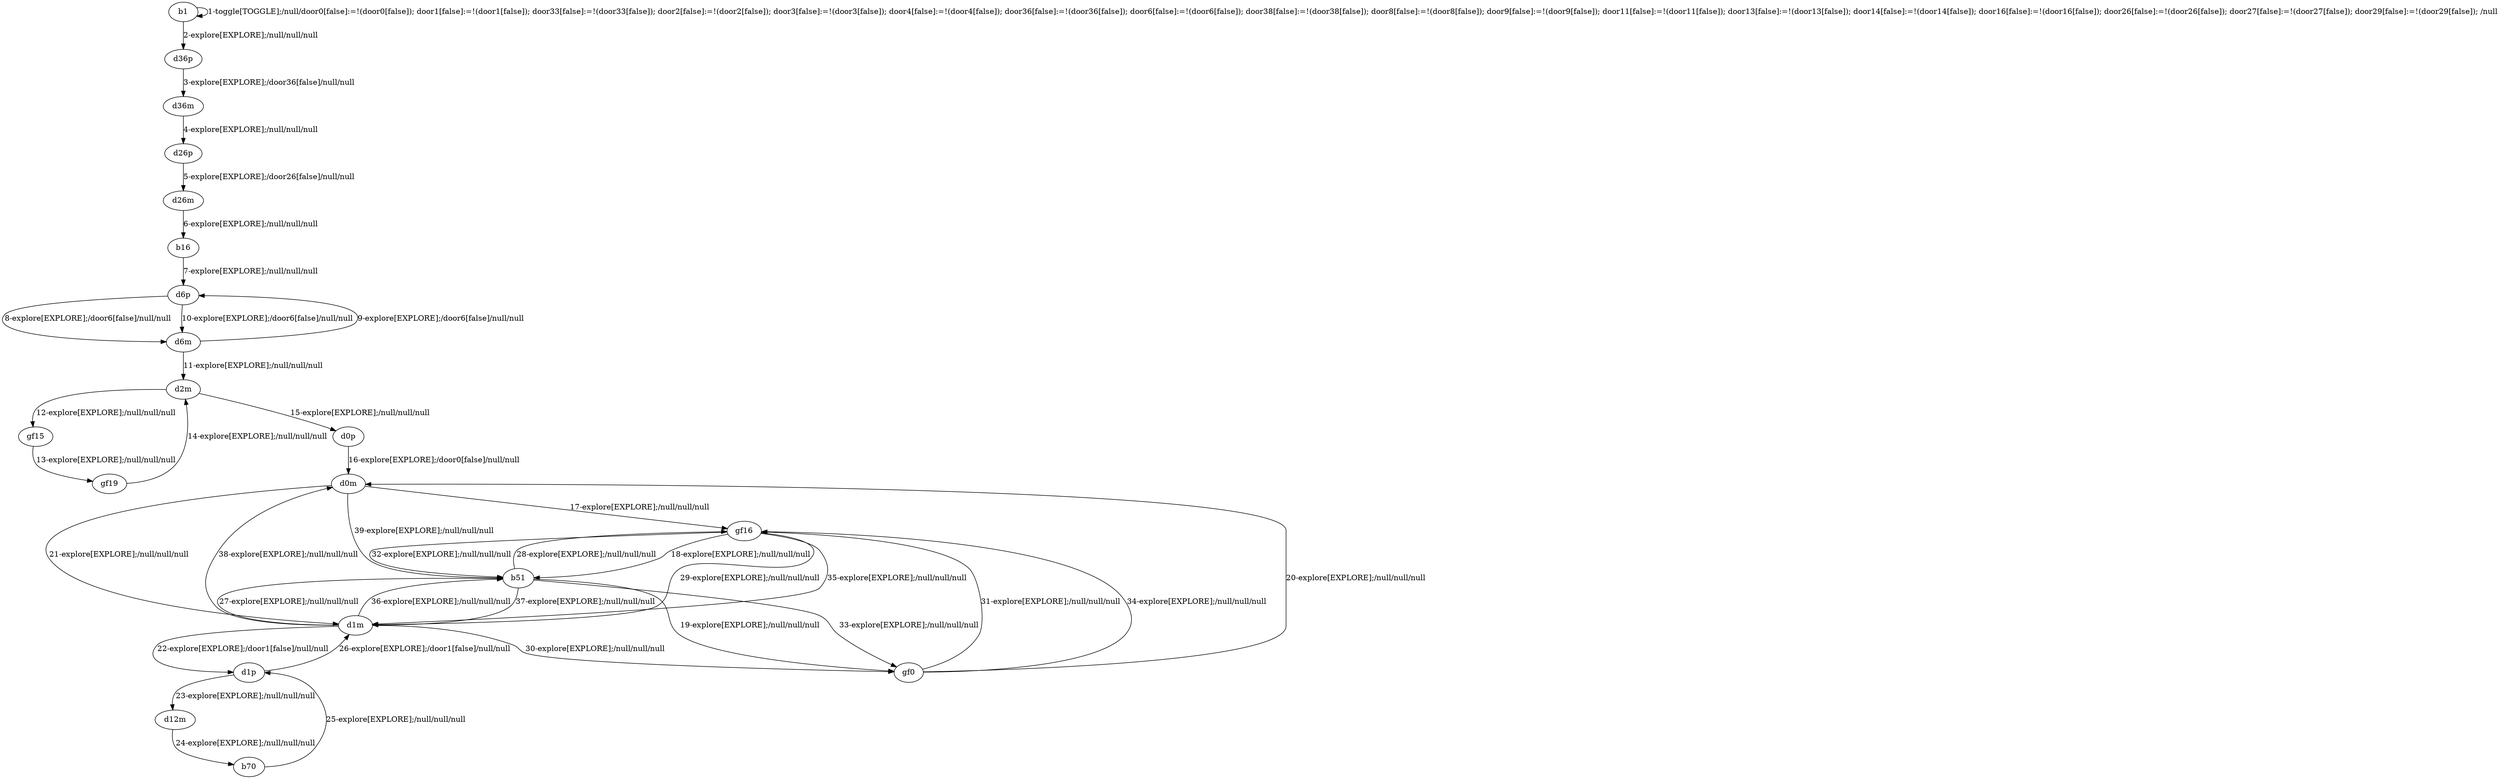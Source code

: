 # Total number of goals covered by this test: 2
# b51 --> gf0
# b70 --> d1p

digraph g {
"b1" -> "b1" [label = "1-toggle[TOGGLE];/null/door0[false]:=!(door0[false]); door1[false]:=!(door1[false]); door33[false]:=!(door33[false]); door2[false]:=!(door2[false]); door3[false]:=!(door3[false]); door4[false]:=!(door4[false]); door36[false]:=!(door36[false]); door6[false]:=!(door6[false]); door38[false]:=!(door38[false]); door8[false]:=!(door8[false]); door9[false]:=!(door9[false]); door11[false]:=!(door11[false]); door13[false]:=!(door13[false]); door14[false]:=!(door14[false]); door16[false]:=!(door16[false]); door26[false]:=!(door26[false]); door27[false]:=!(door27[false]); door29[false]:=!(door29[false]); /null"];
"b1" -> "d36p" [label = "2-explore[EXPLORE];/null/null/null"];
"d36p" -> "d36m" [label = "3-explore[EXPLORE];/door36[false]/null/null"];
"d36m" -> "d26p" [label = "4-explore[EXPLORE];/null/null/null"];
"d26p" -> "d26m" [label = "5-explore[EXPLORE];/door26[false]/null/null"];
"d26m" -> "b16" [label = "6-explore[EXPLORE];/null/null/null"];
"b16" -> "d6p" [label = "7-explore[EXPLORE];/null/null/null"];
"d6p" -> "d6m" [label = "8-explore[EXPLORE];/door6[false]/null/null"];
"d6m" -> "d6p" [label = "9-explore[EXPLORE];/door6[false]/null/null"];
"d6p" -> "d6m" [label = "10-explore[EXPLORE];/door6[false]/null/null"];
"d6m" -> "d2m" [label = "11-explore[EXPLORE];/null/null/null"];
"d2m" -> "gf15" [label = "12-explore[EXPLORE];/null/null/null"];
"gf15" -> "gf19" [label = "13-explore[EXPLORE];/null/null/null"];
"gf19" -> "d2m" [label = "14-explore[EXPLORE];/null/null/null"];
"d2m" -> "d0p" [label = "15-explore[EXPLORE];/null/null/null"];
"d0p" -> "d0m" [label = "16-explore[EXPLORE];/door0[false]/null/null"];
"d0m" -> "gf16" [label = "17-explore[EXPLORE];/null/null/null"];
"gf16" -> "b51" [label = "18-explore[EXPLORE];/null/null/null"];
"b51" -> "gf0" [label = "19-explore[EXPLORE];/null/null/null"];
"gf0" -> "d0m" [label = "20-explore[EXPLORE];/null/null/null"];
"d0m" -> "d1m" [label = "21-explore[EXPLORE];/null/null/null"];
"d1m" -> "d1p" [label = "22-explore[EXPLORE];/door1[false]/null/null"];
"d1p" -> "d12m" [label = "23-explore[EXPLORE];/null/null/null"];
"d12m" -> "b70" [label = "24-explore[EXPLORE];/null/null/null"];
"b70" -> "d1p" [label = "25-explore[EXPLORE];/null/null/null"];
"d1p" -> "d1m" [label = "26-explore[EXPLORE];/door1[false]/null/null"];
"d1m" -> "b51" [label = "27-explore[EXPLORE];/null/null/null"];
"b51" -> "gf16" [label = "28-explore[EXPLORE];/null/null/null"];
"gf16" -> "d1m" [label = "29-explore[EXPLORE];/null/null/null"];
"d1m" -> "gf0" [label = "30-explore[EXPLORE];/null/null/null"];
"gf0" -> "gf16" [label = "31-explore[EXPLORE];/null/null/null"];
"gf16" -> "b51" [label = "32-explore[EXPLORE];/null/null/null"];
"b51" -> "gf0" [label = "33-explore[EXPLORE];/null/null/null"];
"gf0" -> "gf16" [label = "34-explore[EXPLORE];/null/null/null"];
"gf16" -> "d1m" [label = "35-explore[EXPLORE];/null/null/null"];
"d1m" -> "b51" [label = "36-explore[EXPLORE];/null/null/null"];
"b51" -> "d1m" [label = "37-explore[EXPLORE];/null/null/null"];
"d1m" -> "d0m" [label = "38-explore[EXPLORE];/null/null/null"];
"d0m" -> "b51" [label = "39-explore[EXPLORE];/null/null/null"];
}